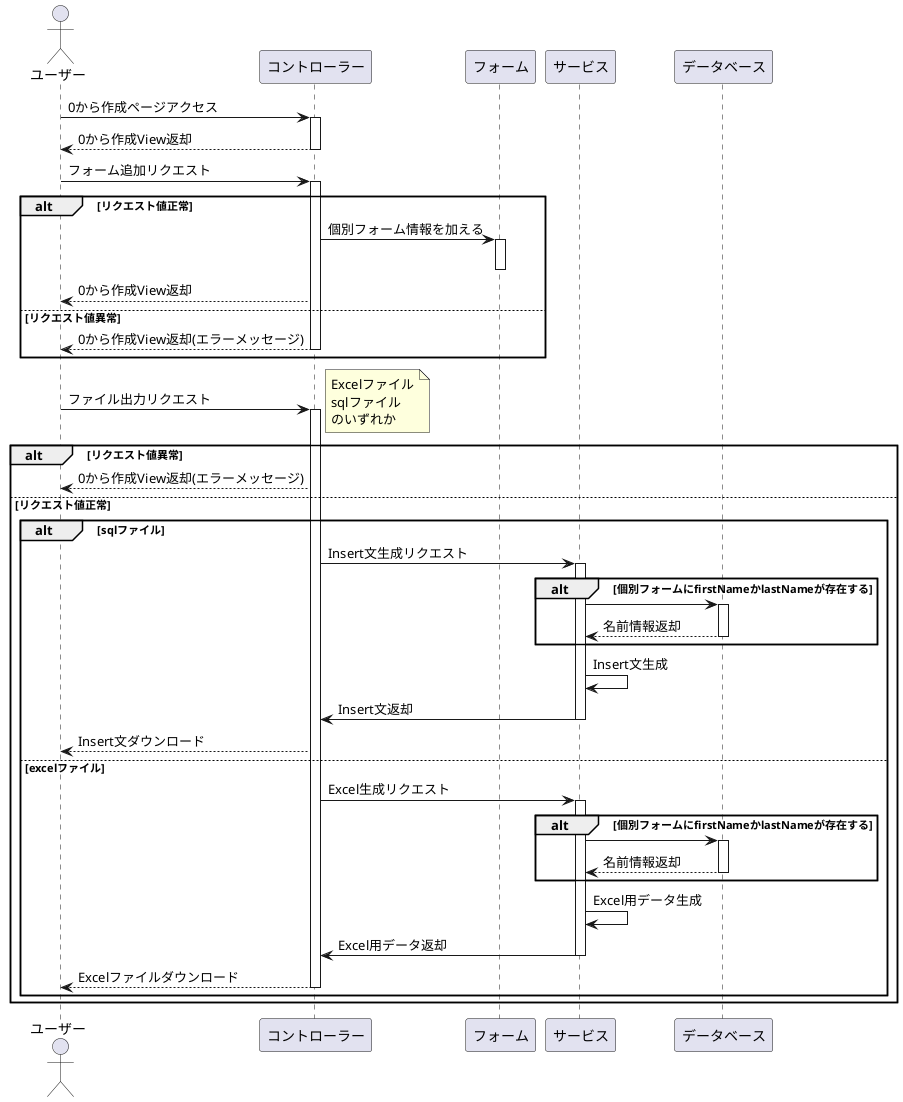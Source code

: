 @startuml
actor ユーザー

ユーザー -> コントローラー:0から作成ページアクセス
activate コントローラー
コントローラー --> ユーザー:0から作成View返却
deactivate コントローラー

ユーザー -> コントローラー:フォーム追加リクエスト
alt リクエスト値正常
    activate コントローラー
    コントローラー -> フォーム: 個別フォーム情報を加える
    activate フォーム
    deactivate フォーム
    コントローラー --> ユーザー: 0から作成View返却
else リクエスト値異常
    コントローラー --> ユーザー: 0から作成View返却(エラーメッセージ)
    deactivate コントローラー
end

ユーザー -> コントローラー: ファイル出力リクエスト
alt リクエスト値異常
    activate コントローラー
    note right
        Excelファイル
        sqlファイル
        のいずれか
    end note
    コントローラー --> ユーザー: 0から作成View返却(エラーメッセージ)
else リクエスト値正常
    alt sqlファイル
        コントローラー -> サービス: Insert文生成リクエスト
        activate サービス
        alt 個別フォームにfirstNameかlastNameが存在する
            サービス -> データベース
            activate データベース
            データベース --> サービス: 名前情報返却
            deactivate データベース
        end
        サービス -> サービス: Insert文生成
        サービス -> コントローラー: Insert文返却
        deactivate サービス
        コントローラー --> ユーザー: Insert文ダウンロード
    else excelファイル
        コントローラー -> サービス: Excel生成リクエスト
        activate サービス
        alt 個別フォームにfirstNameかlastNameが存在する
            サービス -> データベース
            activate データベース
            データベース --> サービス: 名前情報返却
            deactivate データベース
        end
        サービス -> サービス: Excel用データ生成
        サービス -> コントローラー: Excel用データ返却
        deactivate サービス
        コントローラー --> ユーザー: Excelファイルダウンロード
        deactivate コントローラー
    end
end
@enduml
